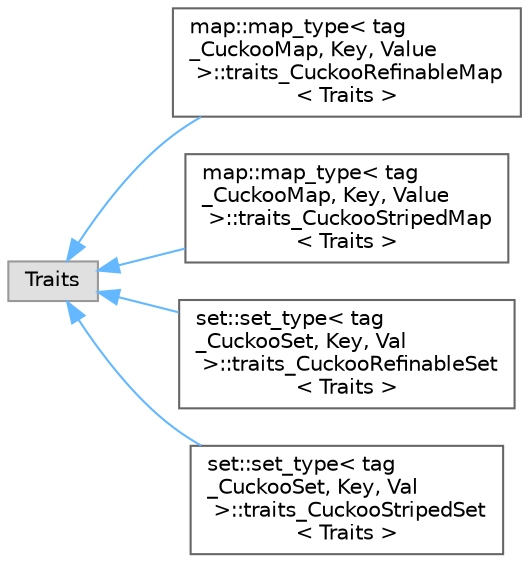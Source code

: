 digraph "类继承关系图"
{
 // LATEX_PDF_SIZE
  bgcolor="transparent";
  edge [fontname=Helvetica,fontsize=10,labelfontname=Helvetica,labelfontsize=10];
  node [fontname=Helvetica,fontsize=10,shape=box,height=0.2,width=0.4];
  rankdir="LR";
  Node0 [id="Node000000",label="Traits",height=0.2,width=0.4,color="grey60", fillcolor="#E0E0E0", style="filled",tooltip=" "];
  Node0 -> Node1 [id="edge7358_Node000000_Node000001",dir="back",color="steelblue1",style="solid",tooltip=" "];
  Node1 [id="Node000001",label="map::map_type\< tag\l_CuckooMap, Key, Value\l \>::traits_CuckooRefinableMap\l\< Traits \>",height=0.2,width=0.4,color="grey40", fillcolor="white", style="filled",URL="$structmap_1_1map__type_3_01tag___cuckoo_map_00_01_key_00_01_value_01_4_1_1traits___cuckoo_refinable_map.html",tooltip=" "];
  Node0 -> Node2 [id="edge7359_Node000000_Node000002",dir="back",color="steelblue1",style="solid",tooltip=" "];
  Node2 [id="Node000002",label="map::map_type\< tag\l_CuckooMap, Key, Value\l \>::traits_CuckooStripedMap\l\< Traits \>",height=0.2,width=0.4,color="grey40", fillcolor="white", style="filled",URL="$structmap_1_1map__type_3_01tag___cuckoo_map_00_01_key_00_01_value_01_4_1_1traits___cuckoo_striped_map.html",tooltip=" "];
  Node0 -> Node3 [id="edge7360_Node000000_Node000003",dir="back",color="steelblue1",style="solid",tooltip=" "];
  Node3 [id="Node000003",label="set::set_type\< tag\l_CuckooSet, Key, Val\l \>::traits_CuckooRefinableSet\l\< Traits \>",height=0.2,width=0.4,color="grey40", fillcolor="white", style="filled",URL="$structset_1_1set__type_3_01tag___cuckoo_set_00_01_key_00_01_val_01_4_1_1traits___cuckoo_refinable_set.html",tooltip=" "];
  Node0 -> Node4 [id="edge7361_Node000000_Node000004",dir="back",color="steelblue1",style="solid",tooltip=" "];
  Node4 [id="Node000004",label="set::set_type\< tag\l_CuckooSet, Key, Val\l \>::traits_CuckooStripedSet\l\< Traits \>",height=0.2,width=0.4,color="grey40", fillcolor="white", style="filled",URL="$structset_1_1set__type_3_01tag___cuckoo_set_00_01_key_00_01_val_01_4_1_1traits___cuckoo_striped_set.html",tooltip=" "];
}
